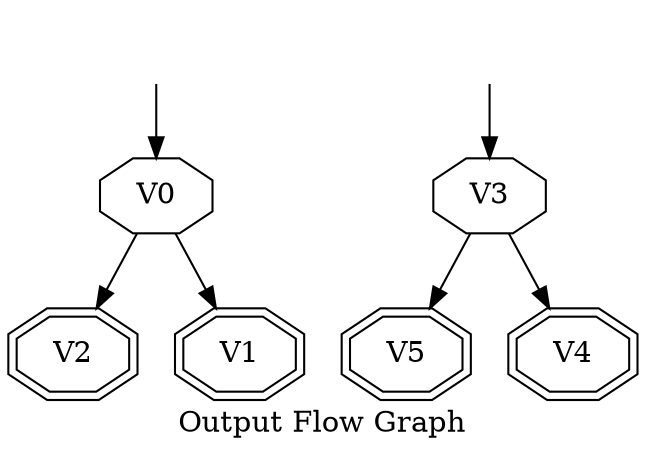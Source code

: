digraph OFG {
  rankdir=TB;
  V2 [label = "V2", shape = "octagon", shape = "doubleoctagon"];
  V1 [label = "V1", shape = "octagon", shape = "doubleoctagon"];
  V3 [label = "V3", shape = "octagon", ];
  V5 [label = "V5", shape = "octagon", shape = "doubleoctagon"];
  V0 [label = "V0", shape = "octagon", ];
  V4 [label = "V4", shape = "octagon", shape = "doubleoctagon"];
  V3FakedSrc [ label="", shape="none" ];
  V3FakedSrc -> V3;
  V3 -> V5;
  V3 -> V4;
  V0FakedSrc [ label="", shape="none" ];
  V0FakedSrc -> V0;
  V0 -> V2;
  V0 -> V1;
  label="Output Flow Graph";
}
